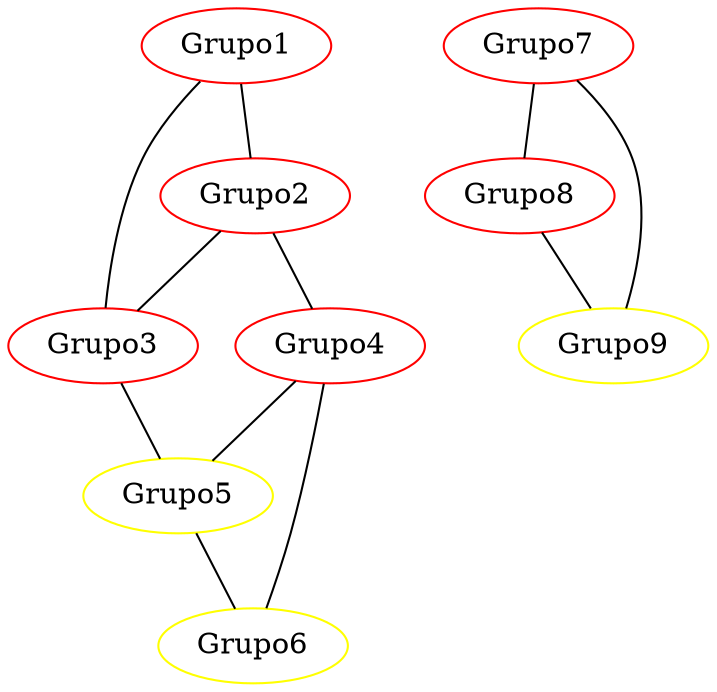 strict graph G {
  1 [ color="red" label="Grupo1" ];
  2 [ color="red" label="Grupo2" ];
  3 [ color="red" label="Grupo3" ];
  4 [ color="red" label="Grupo4" ];
  5 [ color="yellow" label="Grupo5" ];
  6 [ color="yellow" label="Grupo6" ];
  7 [ color="red" label="Grupo7" ];
  8 [ color="red" label="Grupo8" ];
  9 [ color="yellow" label="Grupo9" ];
  1 -- 2 [ color="black" label="" ];
  2 -- 3 [ color="black" label="" ];
  1 -- 3 [ color="black" label="" ];
  3 -- 5 [ color="black" label="" ];
  2 -- 4 [ color="black" label="" ];
  4 -- 6 [ color="black" label="" ];
  4 -- 5 [ color="black" label="" ];
  5 -- 6 [ color="black" label="" ];
  7 -- 9 [ color="black" label="" ];
  8 -- 9 [ color="black" label="" ];
  7 -- 8 [ color="black" label="" ];
}
